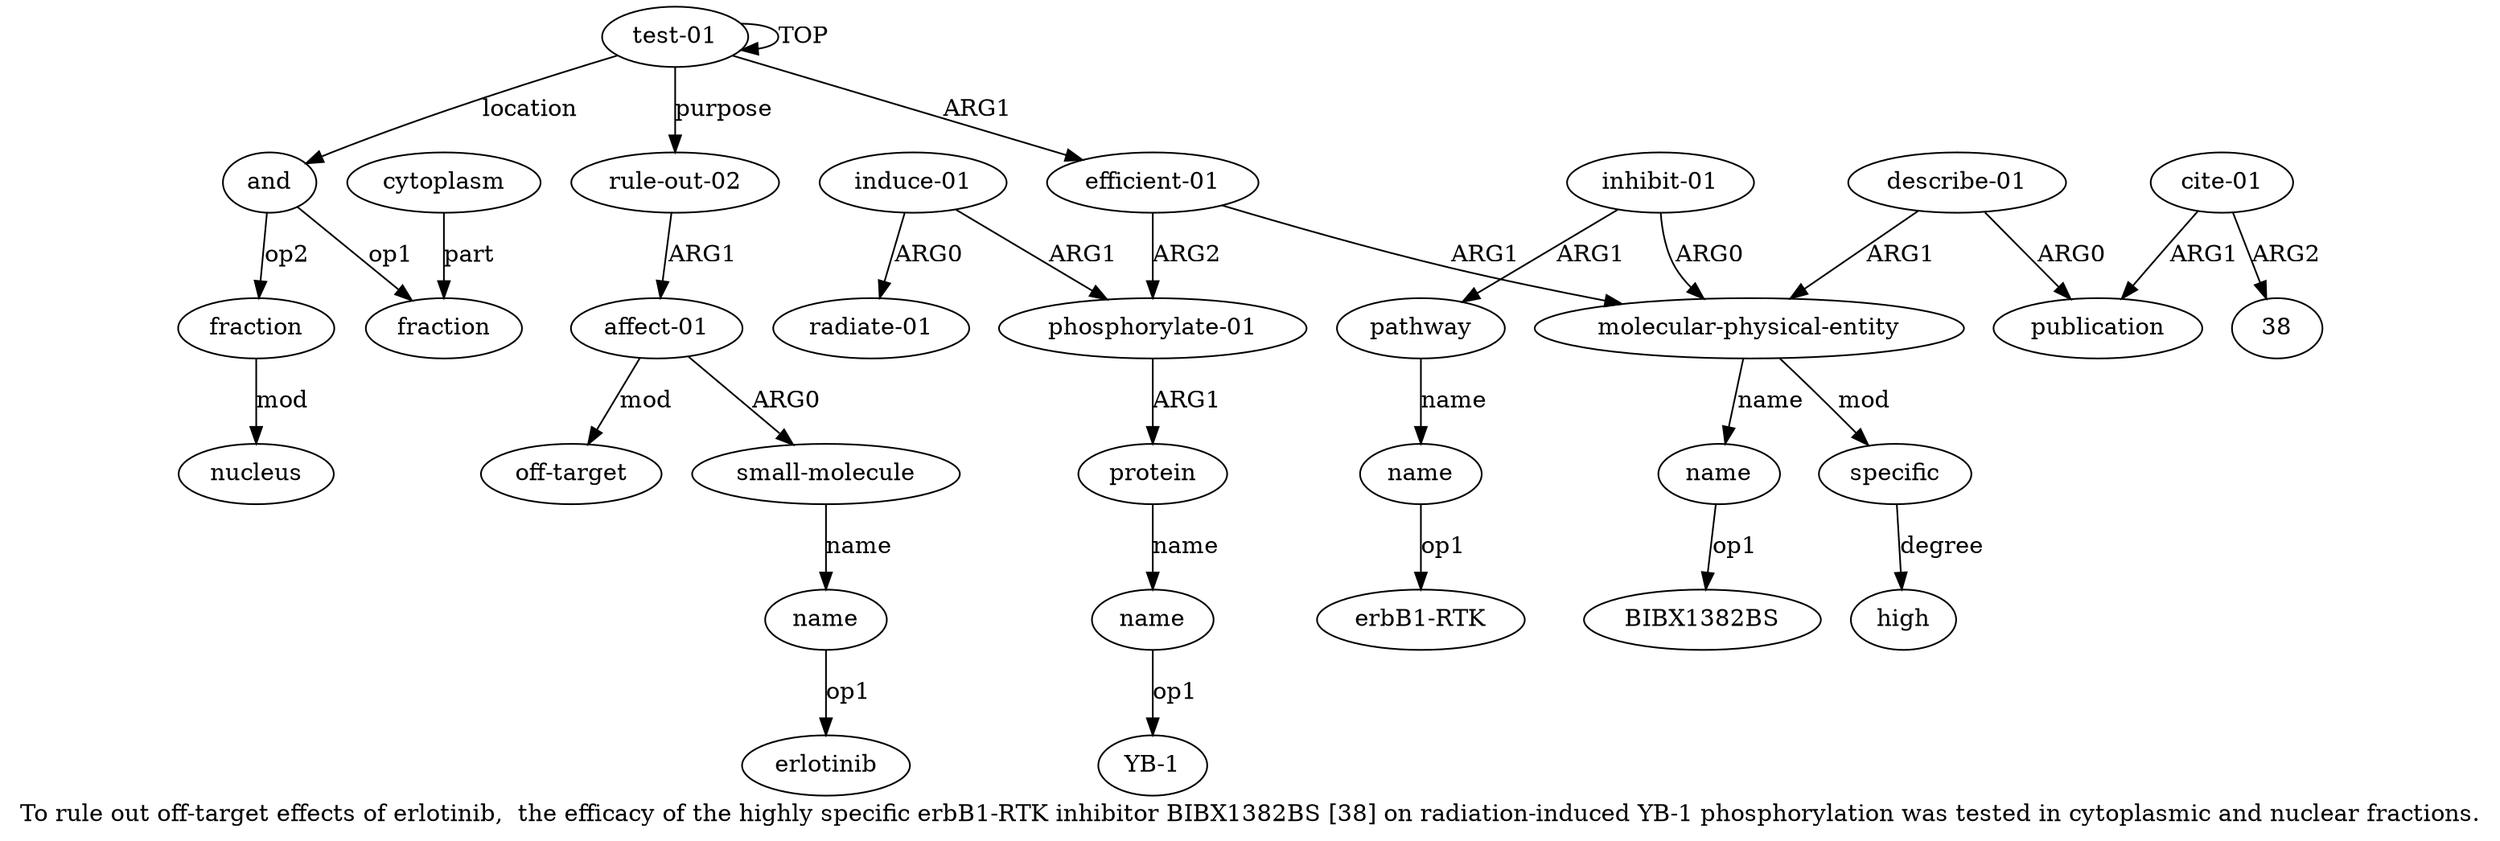 digraph  {
	graph [label="To rule out off-target effects of erlotinib,  the efficacy of the highly specific erbB1-RTK inhibitor BIBX1382BS [38] on radiation-induced \
YB-1 phosphorylation was tested in cytoplasmic and nuclear fractions."];
	node [label="\N"];
	a20	 [color=black,
		gold_ind=20,
		gold_label=fraction,
		label=fraction,
		test_ind=20,
		test_label=fraction];
	a21	 [color=black,
		gold_ind=21,
		gold_label=nucleus,
		label=nucleus,
		test_ind=21,
		test_label=nucleus];
	a20 -> a21 [key=0,
	color=black,
	gold_label=mod,
	label=mod,
	test_label=mod];
a22 [color=black,
	gold_ind=22,
	gold_label="rule-out-02",
	label="rule-out-02",
	test_ind=22,
	test_label="rule-out-02"];
a23 [color=black,
	gold_ind=23,
	gold_label="affect-01",
	label="affect-01",
	test_ind=23,
	test_label="affect-01"];
a22 -> a23 [key=0,
color=black,
gold_label=ARG1,
label=ARG1,
test_label=ARG1];
a24 [color=black,
gold_ind=24,
gold_label="small-molecule",
label="small-molecule",
test_ind=24,
test_label="small-molecule"];
a23 -> a24 [key=0,
color=black,
gold_label=ARG0,
label=ARG0,
test_label=ARG0];
a26 [color=black,
gold_ind=26,
gold_label="off-target",
label="off-target",
test_ind=26,
test_label="off-target"];
a23 -> a26 [key=0,
color=black,
gold_label=mod,
label=mod,
test_label=mod];
a25 [color=black,
gold_ind=25,
gold_label=name,
label=name,
test_ind=25,
test_label=name];
a24 -> a25 [key=0,
color=black,
gold_label=name,
label=name,
test_label=name];
"a25 erlotinib" [color=black,
gold_ind=-1,
gold_label=erlotinib,
label=erlotinib,
test_ind=-1,
test_label=erlotinib];
a25 -> "a25 erlotinib" [key=0,
color=black,
gold_label=op1,
label=op1,
test_label=op1];
"a3 BIBX1382BS" [color=black,
gold_ind=-1,
gold_label=BIBX1382BS,
label=BIBX1382BS,
test_ind=-1,
test_label=BIBX1382BS];
"a9 38" [color=black,
gold_ind=-1,
gold_label=38,
label=38,
test_ind=-1,
test_label=38];
a15 [color=black,
gold_ind=15,
gold_label="induce-01",
label="induce-01",
test_ind=15,
test_label="induce-01"];
a16 [color=black,
gold_ind=16,
gold_label="radiate-01",
label="radiate-01",
test_ind=16,
test_label="radiate-01"];
a15 -> a16 [key=0,
color=black,
gold_label=ARG0,
label=ARG0,
test_label=ARG0];
a12 [color=black,
gold_ind=12,
gold_label="phosphorylate-01",
label="phosphorylate-01",
test_ind=12,
test_label="phosphorylate-01"];
a15 -> a12 [key=0,
color=black,
gold_label=ARG1,
label=ARG1,
test_label=ARG1];
a14 [color=black,
gold_ind=14,
gold_label=name,
label=name,
test_ind=14,
test_label=name];
"a14 YB-1" [color=black,
gold_ind=-1,
gold_label="YB-1",
label="YB-1",
test_ind=-1,
test_label="YB-1"];
a14 -> "a14 YB-1" [key=0,
color=black,
gold_label=op1,
label=op1,
test_label=op1];
a17 [color=black,
gold_ind=17,
gold_label=and,
label=and,
test_ind=17,
test_label=and];
a17 -> a20 [key=0,
color=black,
gold_label=op2,
label=op2,
test_label=op2];
a18 [color=black,
gold_ind=18,
gold_label=fraction,
label=fraction,
test_ind=18,
test_label=fraction];
a17 -> a18 [key=0,
color=black,
gold_label=op1,
label=op1,
test_label=op1];
a11 [color=black,
gold_ind=11,
gold_label=high,
label=high,
test_ind=11,
test_label=high];
a10 [color=black,
gold_ind=10,
gold_label=specific,
label=specific,
test_ind=10,
test_label=specific];
a10 -> a11 [key=0,
color=black,
gold_label=degree,
label=degree,
test_label=degree];
a13 [color=black,
gold_ind=13,
gold_label=protein,
label=protein,
test_ind=13,
test_label=protein];
a13 -> a14 [key=0,
color=black,
gold_label=name,
label=name,
test_label=name];
a12 -> a13 [key=0,
color=black,
gold_label=ARG1,
label=ARG1,
test_label=ARG1];
a19 [color=black,
gold_ind=19,
gold_label=cytoplasm,
label=cytoplasm,
test_ind=19,
test_label=cytoplasm];
a19 -> a18 [key=0,
color=black,
gold_label=part,
label=part,
test_label=part];
a1 [color=black,
gold_ind=1,
gold_label="efficient-01",
label="efficient-01",
test_ind=1,
test_label="efficient-01"];
a1 -> a12 [key=0,
color=black,
gold_label=ARG2,
label=ARG2,
test_label=ARG2];
a2 [color=black,
gold_ind=2,
gold_label="molecular-physical-entity",
label="molecular-physical-entity",
test_ind=2,
test_label="molecular-physical-entity"];
a1 -> a2 [key=0,
color=black,
gold_label=ARG1,
label=ARG1,
test_label=ARG1];
a0 [color=black,
gold_ind=0,
gold_label="test-01",
label="test-01",
test_ind=0,
test_label="test-01"];
a0 -> a22 [key=0,
color=black,
gold_label=purpose,
label=purpose,
test_label=purpose];
a0 -> a17 [key=0,
color=black,
gold_label=location,
label=location,
test_label=location];
a0 -> a1 [key=0,
color=black,
gold_label=ARG1,
label=ARG1,
test_label=ARG1];
a0 -> a0 [key=0,
color=black,
gold_label=TOP,
label=TOP,
test_label=TOP];
a3 [color=black,
gold_ind=3,
gold_label=name,
label=name,
test_ind=3,
test_label=name];
a3 -> "a3 BIBX1382BS" [key=0,
color=black,
gold_label=op1,
label=op1,
test_label=op1];
a2 -> a10 [key=0,
color=black,
gold_label=mod,
label=mod,
test_label=mod];
a2 -> a3 [key=0,
color=black,
gold_label=name,
label=name,
test_label=name];
a5 [color=black,
gold_ind=5,
gold_label=pathway,
label=pathway,
test_ind=5,
test_label=pathway];
a6 [color=black,
gold_ind=6,
gold_label=name,
label=name,
test_ind=6,
test_label=name];
a5 -> a6 [key=0,
color=black,
gold_label=name,
label=name,
test_label=name];
a4 [color=black,
gold_ind=4,
gold_label="inhibit-01",
label="inhibit-01",
test_ind=4,
test_label="inhibit-01"];
a4 -> a2 [key=0,
color=black,
gold_label=ARG0,
label=ARG0,
test_label=ARG0];
a4 -> a5 [key=0,
color=black,
gold_label=ARG1,
label=ARG1,
test_label=ARG1];
a7 [color=black,
gold_ind=7,
gold_label="describe-01",
label="describe-01",
test_ind=7,
test_label="describe-01"];
a7 -> a2 [key=0,
color=black,
gold_label=ARG1,
label=ARG1,
test_label=ARG1];
a8 [color=black,
gold_ind=8,
gold_label=publication,
label=publication,
test_ind=8,
test_label=publication];
a7 -> a8 [key=0,
color=black,
gold_label=ARG0,
label=ARG0,
test_label=ARG0];
"a6 erbB1-RTK" [color=black,
gold_ind=-1,
gold_label="erbB1-RTK",
label="erbB1-RTK",
test_ind=-1,
test_label="erbB1-RTK"];
a6 -> "a6 erbB1-RTK" [key=0,
color=black,
gold_label=op1,
label=op1,
test_label=op1];
a9 [color=black,
gold_ind=9,
gold_label="cite-01",
label="cite-01",
test_ind=9,
test_label="cite-01"];
a9 -> "a9 38" [key=0,
color=black,
gold_label=ARG2,
label=ARG2,
test_label=ARG2];
a9 -> a8 [key=0,
color=black,
gold_label=ARG1,
label=ARG1,
test_label=ARG1];
}
